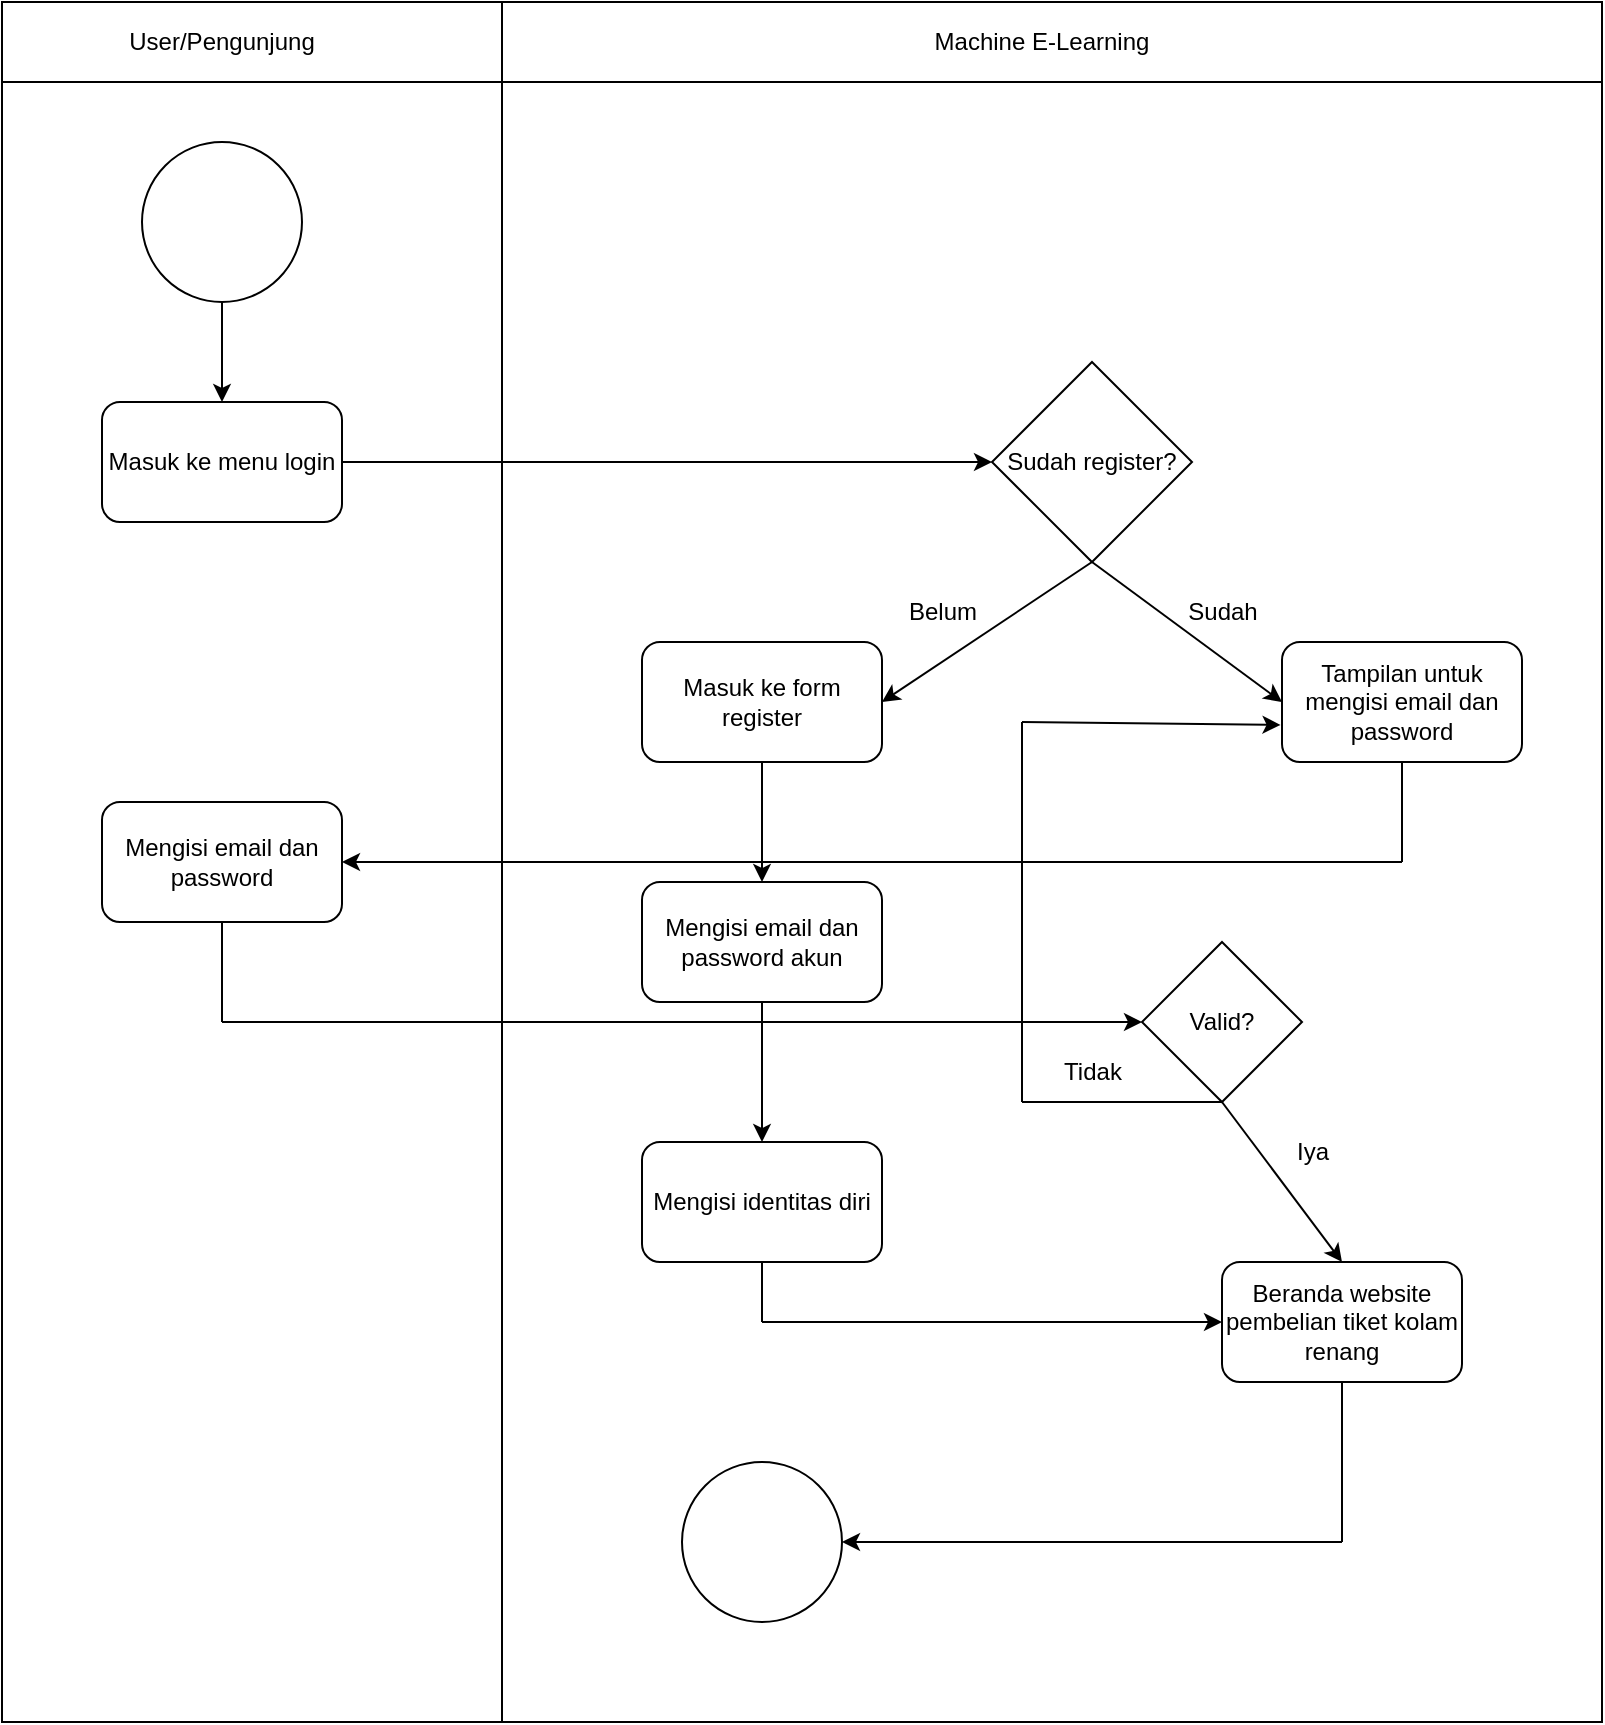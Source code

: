 <mxfile version="27.1.6">
  <diagram name="Halaman-1" id="yNGekSyyPDiMannhuQyl">
    <mxGraphModel dx="1920" dy="1156" grid="1" gridSize="10" guides="1" tooltips="1" connect="1" arrows="1" fold="1" page="1" pageScale="1" pageWidth="827" pageHeight="1169" math="0" shadow="0">
      <root>
        <mxCell id="0" />
        <mxCell id="1" parent="0" />
        <mxCell id="2WfejjlfhKgOtl5ROFX9-30" value="" style="group" vertex="1" connectable="0" parent="1">
          <mxGeometry x="10" y="10" width="800" height="860.0" as="geometry" />
        </mxCell>
        <mxCell id="2WfejjlfhKgOtl5ROFX9-23" value="" style="shape=table;startSize=0;container=1;collapsible=0;childLayout=tableLayout;" vertex="1" parent="2WfejjlfhKgOtl5ROFX9-30">
          <mxGeometry width="800" height="860.0" as="geometry" />
        </mxCell>
        <mxCell id="2WfejjlfhKgOtl5ROFX9-24" value="" style="shape=tableRow;horizontal=0;startSize=0;swimlaneHead=0;swimlaneBody=0;strokeColor=inherit;top=0;left=0;bottom=0;right=0;collapsible=0;dropTarget=0;fillColor=none;points=[[0,0.5],[1,0.5]];portConstraint=eastwest;" vertex="1" parent="2WfejjlfhKgOtl5ROFX9-23">
          <mxGeometry width="800" height="40" as="geometry" />
        </mxCell>
        <mxCell id="2WfejjlfhKgOtl5ROFX9-25" value="" style="shape=partialRectangle;html=1;whiteSpace=wrap;connectable=0;strokeColor=inherit;overflow=hidden;fillColor=none;top=0;left=0;bottom=0;right=0;pointerEvents=1;" vertex="1" parent="2WfejjlfhKgOtl5ROFX9-24">
          <mxGeometry width="250" height="40" as="geometry">
            <mxRectangle width="250" height="40" as="alternateBounds" />
          </mxGeometry>
        </mxCell>
        <mxCell id="2WfejjlfhKgOtl5ROFX9-26" value="" style="shape=partialRectangle;html=1;whiteSpace=wrap;connectable=0;strokeColor=inherit;overflow=hidden;fillColor=none;top=0;left=0;bottom=0;right=0;pointerEvents=1;" vertex="1" parent="2WfejjlfhKgOtl5ROFX9-24">
          <mxGeometry x="250" width="550" height="40" as="geometry">
            <mxRectangle width="550" height="40" as="alternateBounds" />
          </mxGeometry>
        </mxCell>
        <mxCell id="2WfejjlfhKgOtl5ROFX9-27" value="" style="shape=tableRow;horizontal=0;startSize=0;swimlaneHead=0;swimlaneBody=0;strokeColor=inherit;top=0;left=0;bottom=0;right=0;collapsible=0;dropTarget=0;fillColor=none;points=[[0,0.5],[1,0.5]];portConstraint=eastwest;" vertex="1" parent="2WfejjlfhKgOtl5ROFX9-23">
          <mxGeometry y="40" width="800" height="820" as="geometry" />
        </mxCell>
        <mxCell id="2WfejjlfhKgOtl5ROFX9-28" value="" style="shape=partialRectangle;html=1;whiteSpace=wrap;connectable=0;strokeColor=inherit;overflow=hidden;fillColor=none;top=0;left=0;bottom=0;right=0;pointerEvents=1;" vertex="1" parent="2WfejjlfhKgOtl5ROFX9-27">
          <mxGeometry width="250" height="820" as="geometry">
            <mxRectangle width="250" height="820" as="alternateBounds" />
          </mxGeometry>
        </mxCell>
        <mxCell id="2WfejjlfhKgOtl5ROFX9-29" value="" style="shape=partialRectangle;html=1;whiteSpace=wrap;connectable=0;strokeColor=inherit;overflow=hidden;fillColor=none;top=0;left=0;bottom=0;right=0;pointerEvents=1;" vertex="1" parent="2WfejjlfhKgOtl5ROFX9-27">
          <mxGeometry x="250" width="550" height="820" as="geometry">
            <mxRectangle width="550" height="820" as="alternateBounds" />
          </mxGeometry>
        </mxCell>
        <mxCell id="fNAULKrlYeRAc4VL2Ecp-11" value="User/Pengunjung" style="text;html=1;align=center;verticalAlign=middle;whiteSpace=wrap;rounded=0;shadow=0;" parent="2WfejjlfhKgOtl5ROFX9-30" vertex="1">
          <mxGeometry x="80" width="60" height="40" as="geometry" />
        </mxCell>
        <mxCell id="fNAULKrlYeRAc4VL2Ecp-12" value="Machine E-Learning" style="text;html=1;align=center;verticalAlign=middle;whiteSpace=wrap;rounded=0;shadow=0;" parent="2WfejjlfhKgOtl5ROFX9-30" vertex="1">
          <mxGeometry x="445" width="150" height="40" as="geometry" />
        </mxCell>
        <mxCell id="fNAULKrlYeRAc4VL2Ecp-13" value="" style="ellipse;whiteSpace=wrap;html=1;aspect=fixed;fillColor=light-dark(#FFFFFF,#FFFFFF);shadow=0;" parent="2WfejjlfhKgOtl5ROFX9-30" vertex="1">
          <mxGeometry x="70" y="70" width="80" height="80" as="geometry" />
        </mxCell>
        <mxCell id="fNAULKrlYeRAc4VL2Ecp-16" value="" style="endArrow=classic;html=1;rounded=0;exitX=0.5;exitY=1;exitDx=0;exitDy=0;shadow=0;" parent="2WfejjlfhKgOtl5ROFX9-30" source="fNAULKrlYeRAc4VL2Ecp-13" target="fNAULKrlYeRAc4VL2Ecp-15" edge="1">
          <mxGeometry width="50" height="50" relative="1" as="geometry">
            <mxPoint x="110" y="150" as="sourcePoint" />
            <mxPoint x="110" y="220" as="targetPoint" />
          </mxGeometry>
        </mxCell>
        <mxCell id="fNAULKrlYeRAc4VL2Ecp-15" value="Masuk ke menu login" style="rounded=1;whiteSpace=wrap;html=1;shadow=0;" parent="2WfejjlfhKgOtl5ROFX9-30" vertex="1">
          <mxGeometry x="50" y="200" width="120" height="60" as="geometry" />
        </mxCell>
        <mxCell id="fNAULKrlYeRAc4VL2Ecp-19" value="" style="endArrow=classic;html=1;rounded=0;entryX=0;entryY=0.5;entryDx=0;entryDy=0;shadow=0;" parent="2WfejjlfhKgOtl5ROFX9-30" target="fNAULKrlYeRAc4VL2Ecp-21" edge="1">
          <mxGeometry width="50" height="50" relative="1" as="geometry">
            <mxPoint x="170" y="230" as="sourcePoint" />
            <mxPoint x="410" y="230" as="targetPoint" />
          </mxGeometry>
        </mxCell>
        <mxCell id="fNAULKrlYeRAc4VL2Ecp-21" value="Sudah register?" style="rhombus;whiteSpace=wrap;html=1;shadow=0;" parent="2WfejjlfhKgOtl5ROFX9-30" vertex="1">
          <mxGeometry x="495" y="180" width="100" height="100" as="geometry" />
        </mxCell>
        <mxCell id="fNAULKrlYeRAc4VL2Ecp-22" value="" style="endArrow=none;html=1;rounded=0;entryX=0.5;entryY=1;entryDx=0;entryDy=0;startFill=1;startArrow=classic;exitX=1;exitY=0.5;exitDx=0;exitDy=0;shadow=0;" parent="2WfejjlfhKgOtl5ROFX9-30" source="fNAULKrlYeRAc4VL2Ecp-26" target="fNAULKrlYeRAc4VL2Ecp-21" edge="1">
          <mxGeometry width="50" height="50" relative="1" as="geometry">
            <mxPoint x="440" y="350" as="sourcePoint" />
            <mxPoint x="545" y="290" as="targetPoint" />
          </mxGeometry>
        </mxCell>
        <mxCell id="fNAULKrlYeRAc4VL2Ecp-23" value="" style="endArrow=none;html=1;rounded=0;entryX=0.5;entryY=1;entryDx=0;entryDy=0;startFill=1;startArrow=classic;exitX=0;exitY=0.5;exitDx=0;exitDy=0;shadow=0;" parent="2WfejjlfhKgOtl5ROFX9-30" source="fNAULKrlYeRAc4VL2Ecp-88" target="fNAULKrlYeRAc4VL2Ecp-21" edge="1">
          <mxGeometry width="50" height="50" relative="1" as="geometry">
            <mxPoint x="640" y="350" as="sourcePoint" />
            <mxPoint x="585" y="310" as="targetPoint" />
          </mxGeometry>
        </mxCell>
        <mxCell id="fNAULKrlYeRAc4VL2Ecp-24" value="Belum" style="text;html=1;align=center;verticalAlign=middle;resizable=0;points=[];autosize=1;strokeColor=none;fillColor=none;shadow=0;" parent="2WfejjlfhKgOtl5ROFX9-30" vertex="1">
          <mxGeometry x="440" y="290" width="60" height="30" as="geometry" />
        </mxCell>
        <mxCell id="fNAULKrlYeRAc4VL2Ecp-25" value="Sudah" style="text;html=1;align=center;verticalAlign=middle;resizable=0;points=[];autosize=1;strokeColor=none;fillColor=none;shadow=0;" parent="2WfejjlfhKgOtl5ROFX9-30" vertex="1">
          <mxGeometry x="580" y="290" width="60" height="30" as="geometry" />
        </mxCell>
        <mxCell id="fNAULKrlYeRAc4VL2Ecp-26" value="Masuk ke form register" style="rounded=1;whiteSpace=wrap;html=1;shadow=0;" parent="2WfejjlfhKgOtl5ROFX9-30" vertex="1">
          <mxGeometry x="320" y="320" width="120" height="60" as="geometry" />
        </mxCell>
        <mxCell id="fNAULKrlYeRAc4VL2Ecp-88" value="Tampilan untuk mengisi email dan password" style="rounded=1;whiteSpace=wrap;html=1;shadow=0;" parent="2WfejjlfhKgOtl5ROFX9-30" vertex="1">
          <mxGeometry x="640" y="320" width="120" height="60" as="geometry" />
        </mxCell>
        <mxCell id="fNAULKrlYeRAc4VL2Ecp-90" value="" style="endArrow=none;html=1;rounded=0;exitX=0.5;exitY=1;exitDx=0;exitDy=0;startFill=0;shadow=0;" parent="2WfejjlfhKgOtl5ROFX9-30" source="fNAULKrlYeRAc4VL2Ecp-88" edge="1">
          <mxGeometry width="50" height="50" relative="1" as="geometry">
            <mxPoint x="680" y="450" as="sourcePoint" />
            <mxPoint x="700" y="430" as="targetPoint" />
          </mxGeometry>
        </mxCell>
        <mxCell id="fNAULKrlYeRAc4VL2Ecp-91" value="" style="endArrow=classic;html=1;rounded=0;shadow=0;" parent="2WfejjlfhKgOtl5ROFX9-30" target="fNAULKrlYeRAc4VL2Ecp-92" edge="1">
          <mxGeometry width="50" height="50" relative="1" as="geometry">
            <mxPoint x="700" y="430" as="sourcePoint" />
            <mxPoint x="170" y="430" as="targetPoint" />
          </mxGeometry>
        </mxCell>
        <mxCell id="fNAULKrlYeRAc4VL2Ecp-92" value="Mengisi email dan password" style="rounded=1;whiteSpace=wrap;html=1;shadow=0;" parent="2WfejjlfhKgOtl5ROFX9-30" vertex="1">
          <mxGeometry x="50" y="400" width="120" height="60" as="geometry" />
        </mxCell>
        <mxCell id="2WfejjlfhKgOtl5ROFX9-1" value="" style="endArrow=none;html=1;rounded=0;entryX=0.5;entryY=1;entryDx=0;entryDy=0;shadow=0;" edge="1" parent="2WfejjlfhKgOtl5ROFX9-30" target="fNAULKrlYeRAc4VL2Ecp-92">
          <mxGeometry width="50" height="50" relative="1" as="geometry">
            <mxPoint x="110" y="510" as="sourcePoint" />
            <mxPoint x="120" y="480" as="targetPoint" />
          </mxGeometry>
        </mxCell>
        <mxCell id="2WfejjlfhKgOtl5ROFX9-2" value="" style="endArrow=classic;html=1;rounded=0;endFill=1;entryX=0;entryY=0.5;entryDx=0;entryDy=0;shadow=0;" edge="1" parent="2WfejjlfhKgOtl5ROFX9-30" target="2WfejjlfhKgOtl5ROFX9-3">
          <mxGeometry width="50" height="50" relative="1" as="geometry">
            <mxPoint x="110" y="510" as="sourcePoint" />
            <mxPoint x="590" y="510" as="targetPoint" />
          </mxGeometry>
        </mxCell>
        <mxCell id="2WfejjlfhKgOtl5ROFX9-3" value="Valid?" style="rhombus;whiteSpace=wrap;html=1;shadow=0;" vertex="1" parent="2WfejjlfhKgOtl5ROFX9-30">
          <mxGeometry x="570" y="470" width="80" height="80" as="geometry" />
        </mxCell>
        <mxCell id="2WfejjlfhKgOtl5ROFX9-4" value="" style="endArrow=classic;html=1;rounded=0;exitX=0.5;exitY=1;exitDx=0;exitDy=0;entryX=0.5;entryY=0;entryDx=0;entryDy=0;shadow=0;" edge="1" parent="2WfejjlfhKgOtl5ROFX9-30" source="2WfejjlfhKgOtl5ROFX9-3" target="2WfejjlfhKgOtl5ROFX9-11">
          <mxGeometry width="50" height="50" relative="1" as="geometry">
            <mxPoint x="610" y="620" as="sourcePoint" />
            <mxPoint x="670" y="630" as="targetPoint" />
          </mxGeometry>
        </mxCell>
        <mxCell id="2WfejjlfhKgOtl5ROFX9-5" value="" style="endArrow=none;html=1;rounded=0;exitX=0.5;exitY=1;exitDx=0;exitDy=0;startFill=0;shadow=0;" edge="1" parent="2WfejjlfhKgOtl5ROFX9-30" source="2WfejjlfhKgOtl5ROFX9-3">
          <mxGeometry width="50" height="50" relative="1" as="geometry">
            <mxPoint x="530" y="580" as="sourcePoint" />
            <mxPoint x="510" y="550" as="targetPoint" />
          </mxGeometry>
        </mxCell>
        <mxCell id="2WfejjlfhKgOtl5ROFX9-6" value="" style="endArrow=none;html=1;rounded=0;shadow=0;" edge="1" parent="2WfejjlfhKgOtl5ROFX9-30">
          <mxGeometry width="50" height="50" relative="1" as="geometry">
            <mxPoint x="510" y="550" as="sourcePoint" />
            <mxPoint x="510" y="360" as="targetPoint" />
          </mxGeometry>
        </mxCell>
        <mxCell id="2WfejjlfhKgOtl5ROFX9-7" value="" style="endArrow=classic;html=1;rounded=0;entryX=-0.006;entryY=0.691;entryDx=0;entryDy=0;entryPerimeter=0;shadow=0;" edge="1" parent="2WfejjlfhKgOtl5ROFX9-30" target="fNAULKrlYeRAc4VL2Ecp-88">
          <mxGeometry width="50" height="50" relative="1" as="geometry">
            <mxPoint x="510" y="360" as="sourcePoint" />
            <mxPoint x="600" y="370" as="targetPoint" />
          </mxGeometry>
        </mxCell>
        <mxCell id="2WfejjlfhKgOtl5ROFX9-8" value="Tidak" style="text;html=1;align=center;verticalAlign=middle;resizable=0;points=[];autosize=1;strokeColor=none;fillColor=none;shadow=0;" vertex="1" parent="2WfejjlfhKgOtl5ROFX9-30">
          <mxGeometry x="520" y="520" width="50" height="30" as="geometry" />
        </mxCell>
        <mxCell id="2WfejjlfhKgOtl5ROFX9-10" value="Iya" style="text;html=1;align=center;verticalAlign=middle;resizable=0;points=[];autosize=1;strokeColor=none;fillColor=none;shadow=0;" vertex="1" parent="2WfejjlfhKgOtl5ROFX9-30">
          <mxGeometry x="635" y="560" width="40" height="30" as="geometry" />
        </mxCell>
        <mxCell id="2WfejjlfhKgOtl5ROFX9-11" value="Beranda website pembelian tiket kolam renang" style="rounded=1;whiteSpace=wrap;html=1;shadow=0;" vertex="1" parent="2WfejjlfhKgOtl5ROFX9-30">
          <mxGeometry x="610" y="630" width="120" height="60" as="geometry" />
        </mxCell>
        <mxCell id="2WfejjlfhKgOtl5ROFX9-12" value="" style="endArrow=classic;html=1;rounded=0;exitX=0.5;exitY=1;exitDx=0;exitDy=0;shadow=0;" edge="1" parent="2WfejjlfhKgOtl5ROFX9-30" source="fNAULKrlYeRAc4VL2Ecp-26" target="2WfejjlfhKgOtl5ROFX9-13">
          <mxGeometry width="50" height="50" relative="1" as="geometry">
            <mxPoint x="400" y="570" as="sourcePoint" />
            <mxPoint x="380" y="530" as="targetPoint" />
          </mxGeometry>
        </mxCell>
        <mxCell id="2WfejjlfhKgOtl5ROFX9-13" value="Mengisi email dan password akun" style="rounded=1;whiteSpace=wrap;html=1;shadow=0;" vertex="1" parent="2WfejjlfhKgOtl5ROFX9-30">
          <mxGeometry x="320" y="440" width="120" height="60" as="geometry" />
        </mxCell>
        <mxCell id="2WfejjlfhKgOtl5ROFX9-14" value="" style="endArrow=classic;html=1;rounded=0;exitX=0.5;exitY=1;exitDx=0;exitDy=0;shadow=0;" edge="1" parent="2WfejjlfhKgOtl5ROFX9-30" source="2WfejjlfhKgOtl5ROFX9-13" target="2WfejjlfhKgOtl5ROFX9-15">
          <mxGeometry width="50" height="50" relative="1" as="geometry">
            <mxPoint x="370" y="570" as="sourcePoint" />
            <mxPoint x="380" y="570" as="targetPoint" />
          </mxGeometry>
        </mxCell>
        <mxCell id="2WfejjlfhKgOtl5ROFX9-15" value="Mengisi identitas diri" style="rounded=1;whiteSpace=wrap;html=1;shadow=0;" vertex="1" parent="2WfejjlfhKgOtl5ROFX9-30">
          <mxGeometry x="320" y="570" width="120" height="60" as="geometry" />
        </mxCell>
        <mxCell id="2WfejjlfhKgOtl5ROFX9-16" value="" style="endArrow=none;html=1;rounded=0;entryX=0.5;entryY=1;entryDx=0;entryDy=0;shadow=0;" edge="1" parent="2WfejjlfhKgOtl5ROFX9-30" target="2WfejjlfhKgOtl5ROFX9-15">
          <mxGeometry width="50" height="50" relative="1" as="geometry">
            <mxPoint x="380" y="660" as="sourcePoint" />
            <mxPoint x="400" y="680" as="targetPoint" />
          </mxGeometry>
        </mxCell>
        <mxCell id="2WfejjlfhKgOtl5ROFX9-17" value="" style="endArrow=classic;html=1;rounded=0;entryX=0;entryY=0.5;entryDx=0;entryDy=0;shadow=0;" edge="1" parent="2WfejjlfhKgOtl5ROFX9-30" target="2WfejjlfhKgOtl5ROFX9-11">
          <mxGeometry width="50" height="50" relative="1" as="geometry">
            <mxPoint x="380" y="660" as="sourcePoint" />
            <mxPoint x="520" y="640" as="targetPoint" />
          </mxGeometry>
        </mxCell>
        <mxCell id="2WfejjlfhKgOtl5ROFX9-18" value="" style="ellipse;whiteSpace=wrap;html=1;aspect=fixed;shadow=0;" vertex="1" parent="2WfejjlfhKgOtl5ROFX9-30">
          <mxGeometry x="340" y="730" width="80" height="80" as="geometry" />
        </mxCell>
        <mxCell id="2WfejjlfhKgOtl5ROFX9-19" value="" style="ellipse;whiteSpace=wrap;html=1;aspect=fixed;strokeColor=none;fillColor=light-dark(#FFFFFF,#FFFFFF);shadow=0;" vertex="1" parent="2WfejjlfhKgOtl5ROFX9-30">
          <mxGeometry x="347.5" y="737.5" width="65" height="65" as="geometry" />
        </mxCell>
        <mxCell id="2WfejjlfhKgOtl5ROFX9-20" value="" style="endArrow=none;html=1;rounded=0;entryX=0.5;entryY=1;entryDx=0;entryDy=0;shadow=0;" edge="1" parent="2WfejjlfhKgOtl5ROFX9-30" target="2WfejjlfhKgOtl5ROFX9-11">
          <mxGeometry width="50" height="50" relative="1" as="geometry">
            <mxPoint x="670" y="770" as="sourcePoint" />
            <mxPoint x="680" y="710" as="targetPoint" />
          </mxGeometry>
        </mxCell>
        <mxCell id="2WfejjlfhKgOtl5ROFX9-21" value="" style="endArrow=classic;html=1;rounded=0;entryX=1;entryY=0.5;entryDx=0;entryDy=0;shadow=0;" edge="1" parent="2WfejjlfhKgOtl5ROFX9-30" target="2WfejjlfhKgOtl5ROFX9-18">
          <mxGeometry width="50" height="50" relative="1" as="geometry">
            <mxPoint x="670" y="770" as="sourcePoint" />
            <mxPoint x="570" y="770" as="targetPoint" />
          </mxGeometry>
        </mxCell>
      </root>
    </mxGraphModel>
  </diagram>
</mxfile>
